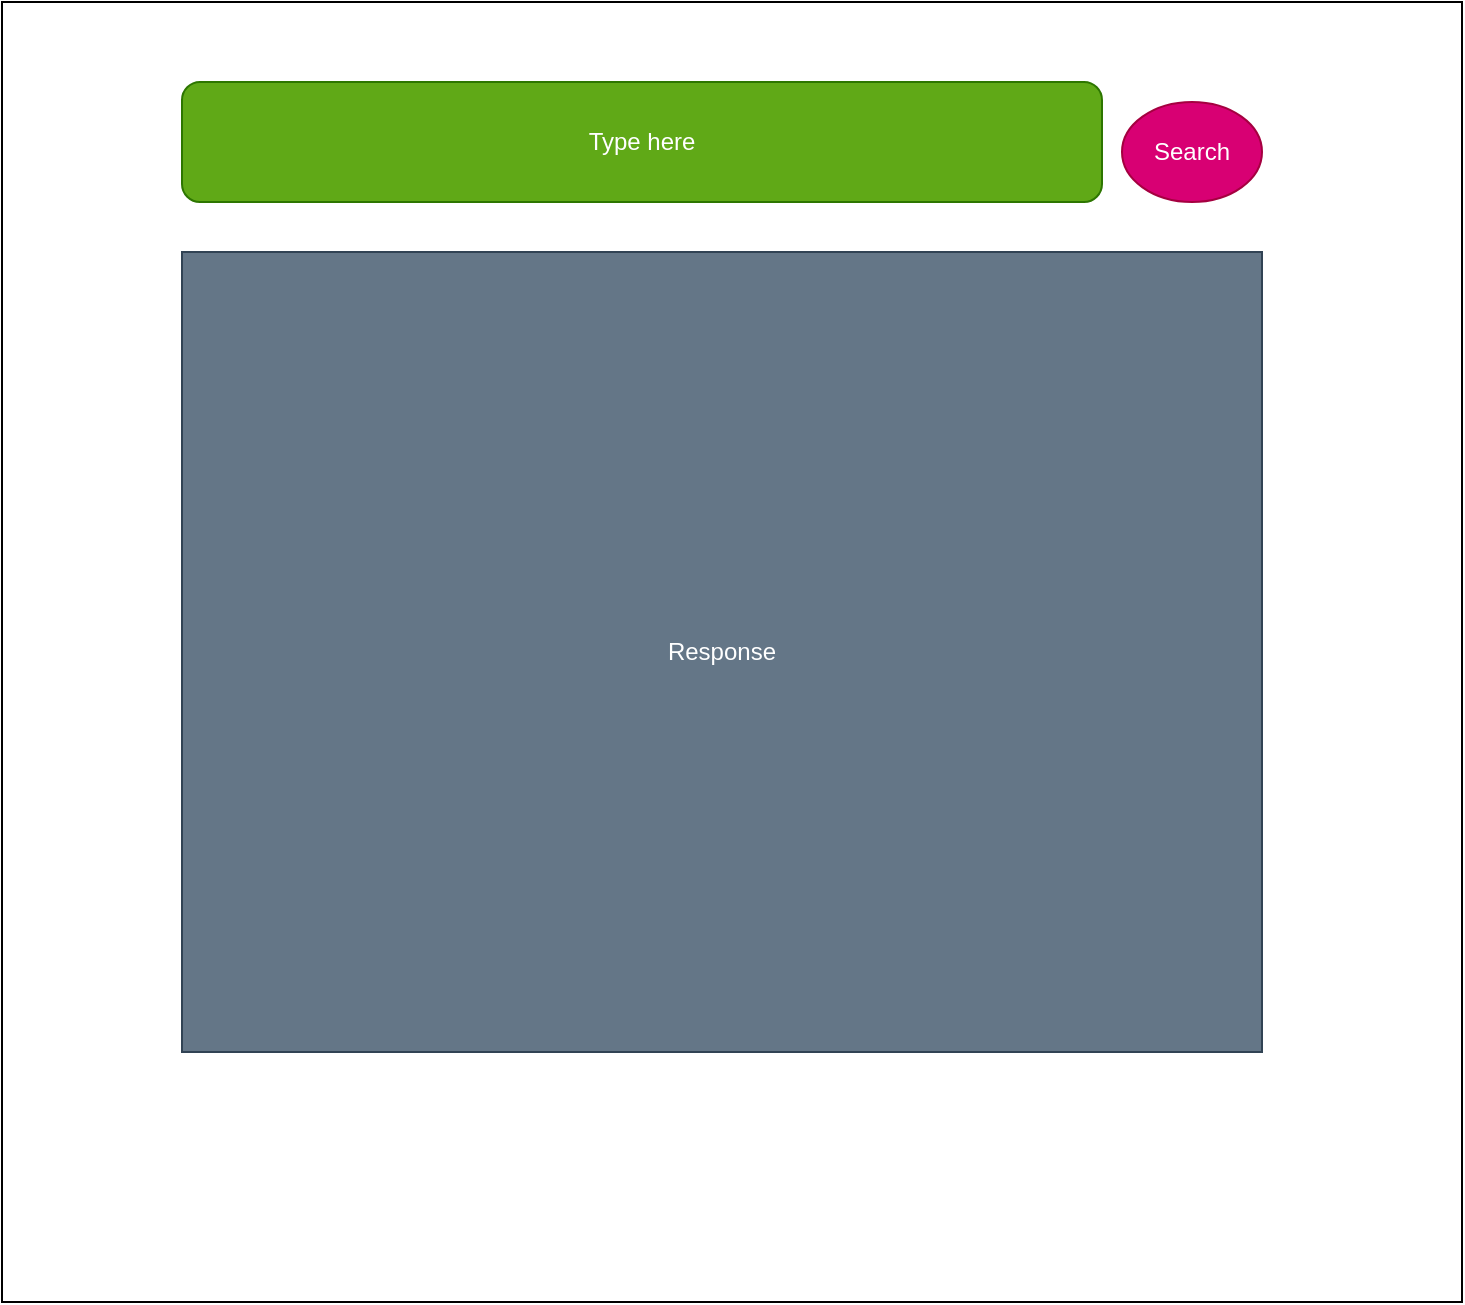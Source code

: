 <mxfile>
    <diagram id="tFO4ID6bsHdM1JazWO2L" name="Page-1">
        <mxGraphModel dx="1261" dy="964" grid="1" gridSize="10" guides="1" tooltips="1" connect="1" arrows="1" fold="1" page="1" pageScale="1" pageWidth="850" pageHeight="1100" math="0" shadow="0">
            <root>
                <mxCell id="0"/>
                <mxCell id="1" parent="0"/>
                <mxCell id="2" value="" style="rounded=0;whiteSpace=wrap;html=1;" vertex="1" parent="1">
                    <mxGeometry x="10" width="730" height="650" as="geometry"/>
                </mxCell>
                <mxCell id="4" value="Type here" style="rounded=1;whiteSpace=wrap;html=1;fillColor=#60a917;fontColor=#ffffff;strokeColor=#2D7600;" vertex="1" parent="1">
                    <mxGeometry x="100" y="40" width="460" height="60" as="geometry"/>
                </mxCell>
                <mxCell id="5" value="Search" style="ellipse;whiteSpace=wrap;html=1;fillColor=#d80073;fontColor=#ffffff;strokeColor=#A50040;" vertex="1" parent="1">
                    <mxGeometry x="570" y="50" width="70" height="50" as="geometry"/>
                </mxCell>
                <mxCell id="6" value="Response" style="rounded=0;whiteSpace=wrap;html=1;fillColor=#647687;fontColor=#ffffff;strokeColor=#314354;" vertex="1" parent="1">
                    <mxGeometry x="100" y="125" width="540" height="400" as="geometry"/>
                </mxCell>
            </root>
        </mxGraphModel>
    </diagram>
</mxfile>
